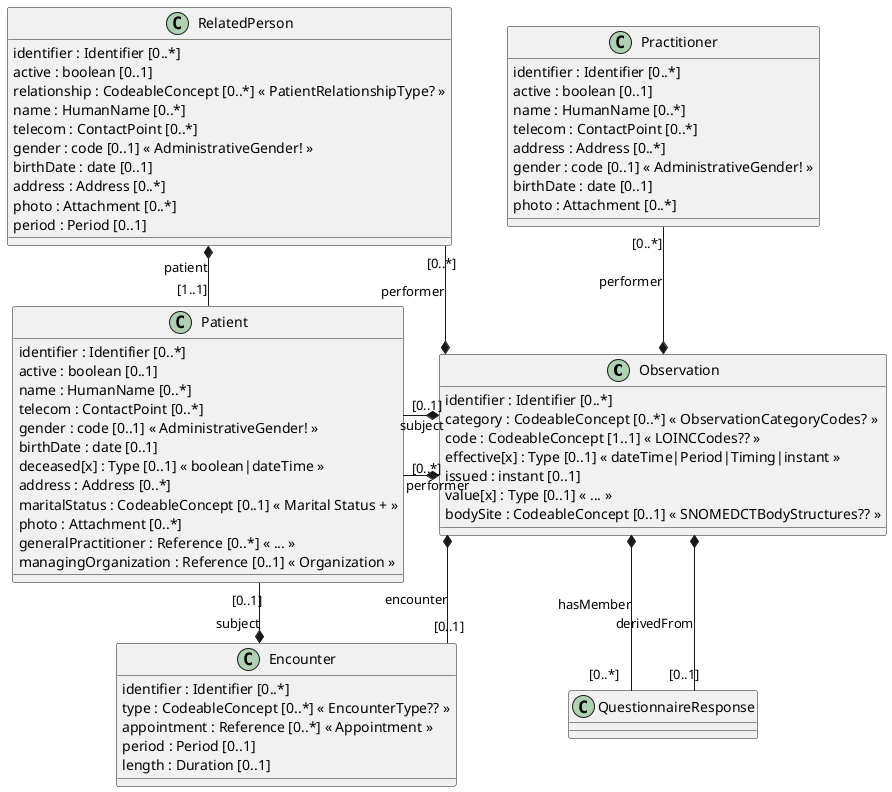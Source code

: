 @startuml
' ========================================
' start: configuration
' ========================================

skinparam linetype ortho

' ========================================
' end: configuration
' ========================================

' ========================================
' start: definition of entities/classes
' ========================================

class Observation {
  identifier : Identifier [0..*]
  category : CodeableConcept [0..*] « ObservationCategoryCodes? »
  code : CodeableConcept [1..1] « LOINCCodes?? »
  effective[x] : Type [0..1] « dateTime|Period|Timing|instant »
  issued : instant [0..1]
  value[x] : Type [0..1] « ... »
  bodySite : CodeableConcept [0..1] « SNOMEDCTBodyStructures?? »
}

class Encounter {
  identifier : Identifier [0..*]
  type : CodeableConcept [0..*] « EncounterType?? »
  appointment : Reference [0..*] « Appointment »
  period : Period [0..1]
  length : Duration [0..1]
}

class Patient {
  identifier : Identifier [0..*]
  active : boolean [0..1]
  name : HumanName [0..*]
  telecom : ContactPoint [0..*]
  gender : code [0..1] « AdministrativeGender! »
  birthDate : date [0..1]
  deceased[x] : Type [0..1] « boolean|dateTime »
  address : Address [0..*]
  maritalStatus : CodeableConcept [0..1] « Marital Status + »
  photo : Attachment [0..*]
  generalPractitioner : Reference [0..*] « ... »
  managingOrganization : Reference [0..1] « Organization »
}

class RelatedPerson {
  identifier : Identifier [0..*]
  active : boolean [0..1]
  relationship : CodeableConcept [0..*] « PatientRelationshipType? »
  name : HumanName [0..*]
  telecom : ContactPoint [0..*]
  gender : code [0..1] « AdministrativeGender! »
  birthDate : date [0..1]
  address : Address [0..*]
  photo : Attachment [0..*]
  period : Period [0..1]
}

class Practitioner {
  identifier : Identifier [0..*]
  active : boolean [0..1]
  name : HumanName [0..*]
  telecom : ContactPoint [0..*]
  address : Address [0..*]
  gender : code [0..1] « AdministrativeGender! »
  birthDate : date [0..1]
  photo : Attachment [0..*]
}

' ========================================
' end: definition of entities/classes
' ========================================

' ========================================
' start: definition of associations
' ========================================

Observation *-l- "[0..1]" Patient : subject
Observation *-d- "[0..1]" Encounter : encounter
Observation *-u- "[0..*]" Practitioner : performer
Observation *-u- "[0..*]" Patient : performer
Observation *-u- "[0..*]" RelatedPerson : performer
'Observation *-- "[0..*]" Observation : hasMember
Observation *-d- "[0..*]" QuestionnaireResponse : hasMember
'Observation *-- "[0..*]" Observation : derivedFrom
Observation *-d- "[0..1]" QuestionnaireResponse : derivedFrom


Encounter *-- "[0..1]" Patient : subject
'Encounter *-r- "[0..1]" Encounter : partOf


RelatedPerson *-- "[1..1]" Patient : patient

' ========================================
' end: definition of associations
' ========================================
@enduml
